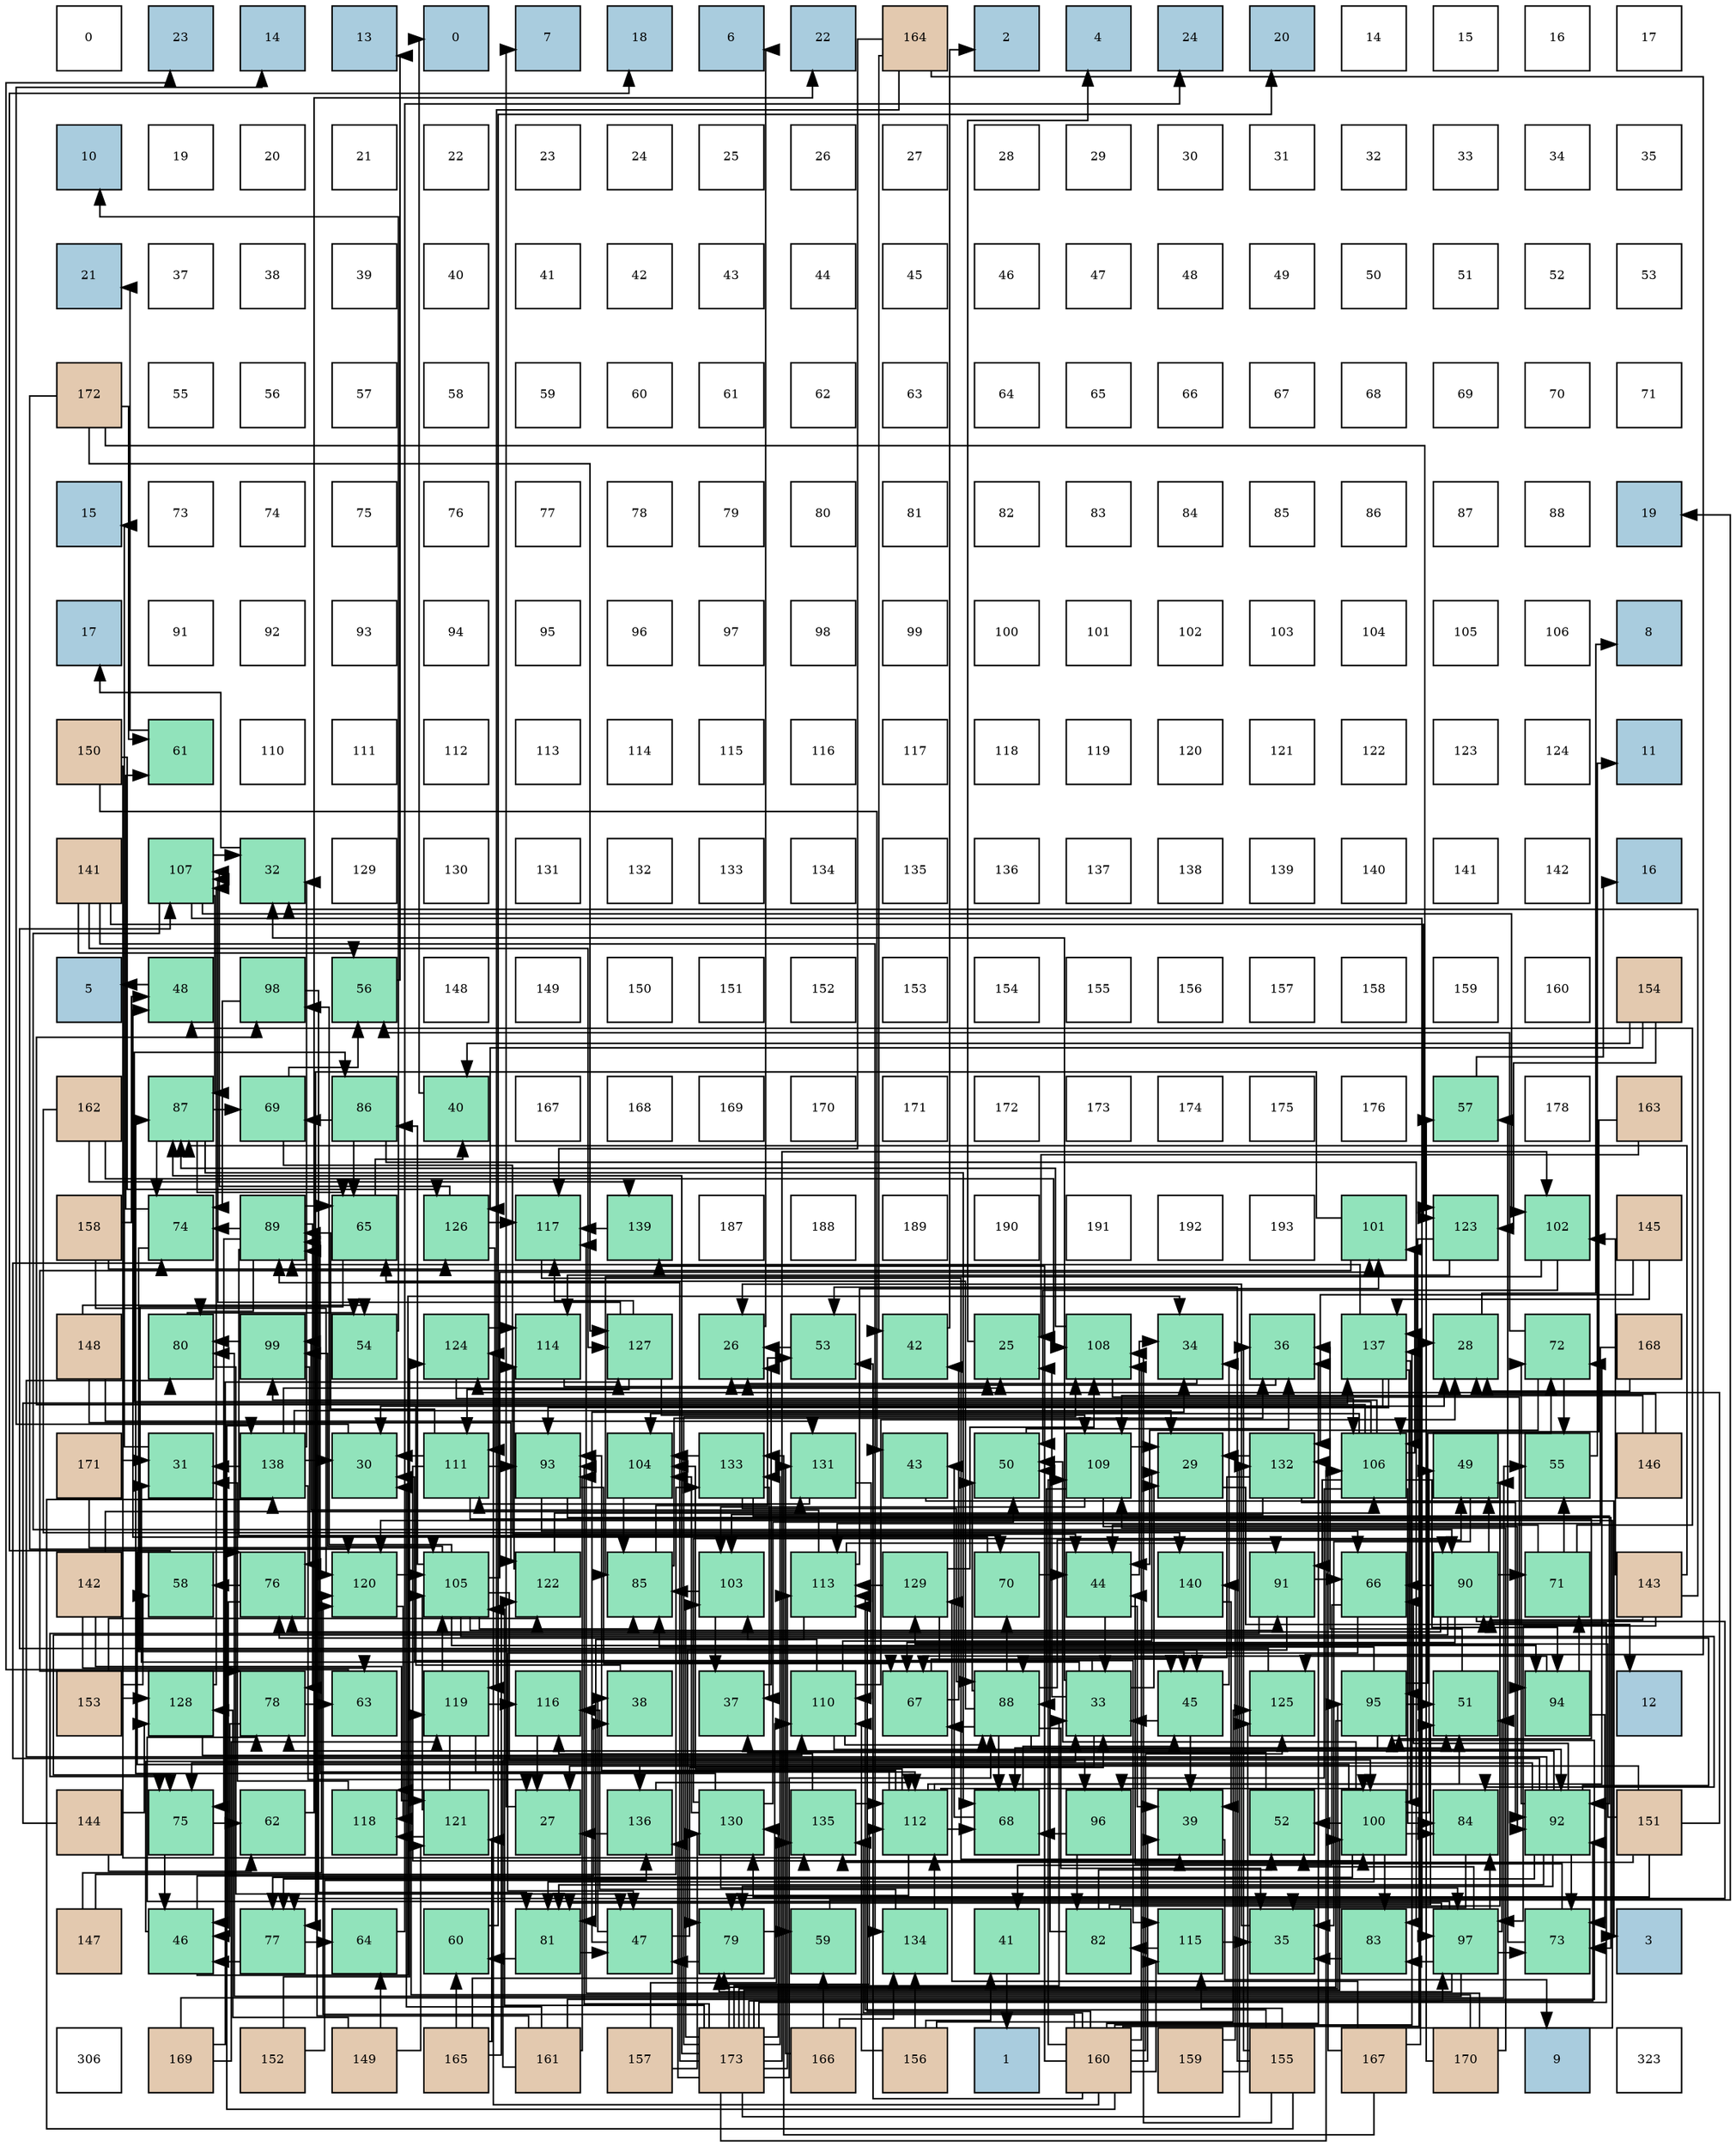 digraph layout{
 rankdir=TB;
 splines=ortho;
 node [style=filled shape=square fixedsize=true width=0.6];
0[label="0", fontsize=8, fillcolor="#ffffff"];
1[label="23", fontsize=8, fillcolor="#a9ccde"];
2[label="14", fontsize=8, fillcolor="#a9ccde"];
3[label="13", fontsize=8, fillcolor="#a9ccde"];
4[label="0", fontsize=8, fillcolor="#a9ccde"];
5[label="7", fontsize=8, fillcolor="#a9ccde"];
6[label="18", fontsize=8, fillcolor="#a9ccde"];
7[label="6", fontsize=8, fillcolor="#a9ccde"];
8[label="22", fontsize=8, fillcolor="#a9ccde"];
9[label="164", fontsize=8, fillcolor="#e3c9af"];
10[label="2", fontsize=8, fillcolor="#a9ccde"];
11[label="4", fontsize=8, fillcolor="#a9ccde"];
12[label="24", fontsize=8, fillcolor="#a9ccde"];
13[label="20", fontsize=8, fillcolor="#a9ccde"];
14[label="14", fontsize=8, fillcolor="#ffffff"];
15[label="15", fontsize=8, fillcolor="#ffffff"];
16[label="16", fontsize=8, fillcolor="#ffffff"];
17[label="17", fontsize=8, fillcolor="#ffffff"];
18[label="10", fontsize=8, fillcolor="#a9ccde"];
19[label="19", fontsize=8, fillcolor="#ffffff"];
20[label="20", fontsize=8, fillcolor="#ffffff"];
21[label="21", fontsize=8, fillcolor="#ffffff"];
22[label="22", fontsize=8, fillcolor="#ffffff"];
23[label="23", fontsize=8, fillcolor="#ffffff"];
24[label="24", fontsize=8, fillcolor="#ffffff"];
25[label="25", fontsize=8, fillcolor="#ffffff"];
26[label="26", fontsize=8, fillcolor="#ffffff"];
27[label="27", fontsize=8, fillcolor="#ffffff"];
28[label="28", fontsize=8, fillcolor="#ffffff"];
29[label="29", fontsize=8, fillcolor="#ffffff"];
30[label="30", fontsize=8, fillcolor="#ffffff"];
31[label="31", fontsize=8, fillcolor="#ffffff"];
32[label="32", fontsize=8, fillcolor="#ffffff"];
33[label="33", fontsize=8, fillcolor="#ffffff"];
34[label="34", fontsize=8, fillcolor="#ffffff"];
35[label="35", fontsize=8, fillcolor="#ffffff"];
36[label="21", fontsize=8, fillcolor="#a9ccde"];
37[label="37", fontsize=8, fillcolor="#ffffff"];
38[label="38", fontsize=8, fillcolor="#ffffff"];
39[label="39", fontsize=8, fillcolor="#ffffff"];
40[label="40", fontsize=8, fillcolor="#ffffff"];
41[label="41", fontsize=8, fillcolor="#ffffff"];
42[label="42", fontsize=8, fillcolor="#ffffff"];
43[label="43", fontsize=8, fillcolor="#ffffff"];
44[label="44", fontsize=8, fillcolor="#ffffff"];
45[label="45", fontsize=8, fillcolor="#ffffff"];
46[label="46", fontsize=8, fillcolor="#ffffff"];
47[label="47", fontsize=8, fillcolor="#ffffff"];
48[label="48", fontsize=8, fillcolor="#ffffff"];
49[label="49", fontsize=8, fillcolor="#ffffff"];
50[label="50", fontsize=8, fillcolor="#ffffff"];
51[label="51", fontsize=8, fillcolor="#ffffff"];
52[label="52", fontsize=8, fillcolor="#ffffff"];
53[label="53", fontsize=8, fillcolor="#ffffff"];
54[label="172", fontsize=8, fillcolor="#e3c9af"];
55[label="55", fontsize=8, fillcolor="#ffffff"];
56[label="56", fontsize=8, fillcolor="#ffffff"];
57[label="57", fontsize=8, fillcolor="#ffffff"];
58[label="58", fontsize=8, fillcolor="#ffffff"];
59[label="59", fontsize=8, fillcolor="#ffffff"];
60[label="60", fontsize=8, fillcolor="#ffffff"];
61[label="61", fontsize=8, fillcolor="#ffffff"];
62[label="62", fontsize=8, fillcolor="#ffffff"];
63[label="63", fontsize=8, fillcolor="#ffffff"];
64[label="64", fontsize=8, fillcolor="#ffffff"];
65[label="65", fontsize=8, fillcolor="#ffffff"];
66[label="66", fontsize=8, fillcolor="#ffffff"];
67[label="67", fontsize=8, fillcolor="#ffffff"];
68[label="68", fontsize=8, fillcolor="#ffffff"];
69[label="69", fontsize=8, fillcolor="#ffffff"];
70[label="70", fontsize=8, fillcolor="#ffffff"];
71[label="71", fontsize=8, fillcolor="#ffffff"];
72[label="15", fontsize=8, fillcolor="#a9ccde"];
73[label="73", fontsize=8, fillcolor="#ffffff"];
74[label="74", fontsize=8, fillcolor="#ffffff"];
75[label="75", fontsize=8, fillcolor="#ffffff"];
76[label="76", fontsize=8, fillcolor="#ffffff"];
77[label="77", fontsize=8, fillcolor="#ffffff"];
78[label="78", fontsize=8, fillcolor="#ffffff"];
79[label="79", fontsize=8, fillcolor="#ffffff"];
80[label="80", fontsize=8, fillcolor="#ffffff"];
81[label="81", fontsize=8, fillcolor="#ffffff"];
82[label="82", fontsize=8, fillcolor="#ffffff"];
83[label="83", fontsize=8, fillcolor="#ffffff"];
84[label="84", fontsize=8, fillcolor="#ffffff"];
85[label="85", fontsize=8, fillcolor="#ffffff"];
86[label="86", fontsize=8, fillcolor="#ffffff"];
87[label="87", fontsize=8, fillcolor="#ffffff"];
88[label="88", fontsize=8, fillcolor="#ffffff"];
89[label="19", fontsize=8, fillcolor="#a9ccde"];
90[label="17", fontsize=8, fillcolor="#a9ccde"];
91[label="91", fontsize=8, fillcolor="#ffffff"];
92[label="92", fontsize=8, fillcolor="#ffffff"];
93[label="93", fontsize=8, fillcolor="#ffffff"];
94[label="94", fontsize=8, fillcolor="#ffffff"];
95[label="95", fontsize=8, fillcolor="#ffffff"];
96[label="96", fontsize=8, fillcolor="#ffffff"];
97[label="97", fontsize=8, fillcolor="#ffffff"];
98[label="98", fontsize=8, fillcolor="#ffffff"];
99[label="99", fontsize=8, fillcolor="#ffffff"];
100[label="100", fontsize=8, fillcolor="#ffffff"];
101[label="101", fontsize=8, fillcolor="#ffffff"];
102[label="102", fontsize=8, fillcolor="#ffffff"];
103[label="103", fontsize=8, fillcolor="#ffffff"];
104[label="104", fontsize=8, fillcolor="#ffffff"];
105[label="105", fontsize=8, fillcolor="#ffffff"];
106[label="106", fontsize=8, fillcolor="#ffffff"];
107[label="8", fontsize=8, fillcolor="#a9ccde"];
108[label="150", fontsize=8, fillcolor="#e3c9af"];
109[label="61", fontsize=8, fillcolor="#91e3bb"];
110[label="110", fontsize=8, fillcolor="#ffffff"];
111[label="111", fontsize=8, fillcolor="#ffffff"];
112[label="112", fontsize=8, fillcolor="#ffffff"];
113[label="113", fontsize=8, fillcolor="#ffffff"];
114[label="114", fontsize=8, fillcolor="#ffffff"];
115[label="115", fontsize=8, fillcolor="#ffffff"];
116[label="116", fontsize=8, fillcolor="#ffffff"];
117[label="117", fontsize=8, fillcolor="#ffffff"];
118[label="118", fontsize=8, fillcolor="#ffffff"];
119[label="119", fontsize=8, fillcolor="#ffffff"];
120[label="120", fontsize=8, fillcolor="#ffffff"];
121[label="121", fontsize=8, fillcolor="#ffffff"];
122[label="122", fontsize=8, fillcolor="#ffffff"];
123[label="123", fontsize=8, fillcolor="#ffffff"];
124[label="124", fontsize=8, fillcolor="#ffffff"];
125[label="11", fontsize=8, fillcolor="#a9ccde"];
126[label="141", fontsize=8, fillcolor="#e3c9af"];
127[label="107", fontsize=8, fillcolor="#91e3bb"];
128[label="32", fontsize=8, fillcolor="#91e3bb"];
129[label="129", fontsize=8, fillcolor="#ffffff"];
130[label="130", fontsize=8, fillcolor="#ffffff"];
131[label="131", fontsize=8, fillcolor="#ffffff"];
132[label="132", fontsize=8, fillcolor="#ffffff"];
133[label="133", fontsize=8, fillcolor="#ffffff"];
134[label="134", fontsize=8, fillcolor="#ffffff"];
135[label="135", fontsize=8, fillcolor="#ffffff"];
136[label="136", fontsize=8, fillcolor="#ffffff"];
137[label="137", fontsize=8, fillcolor="#ffffff"];
138[label="138", fontsize=8, fillcolor="#ffffff"];
139[label="139", fontsize=8, fillcolor="#ffffff"];
140[label="140", fontsize=8, fillcolor="#ffffff"];
141[label="141", fontsize=8, fillcolor="#ffffff"];
142[label="142", fontsize=8, fillcolor="#ffffff"];
143[label="16", fontsize=8, fillcolor="#a9ccde"];
144[label="5", fontsize=8, fillcolor="#a9ccde"];
145[label="48", fontsize=8, fillcolor="#91e3bb"];
146[label="98", fontsize=8, fillcolor="#91e3bb"];
147[label="56", fontsize=8, fillcolor="#91e3bb"];
148[label="148", fontsize=8, fillcolor="#ffffff"];
149[label="149", fontsize=8, fillcolor="#ffffff"];
150[label="150", fontsize=8, fillcolor="#ffffff"];
151[label="151", fontsize=8, fillcolor="#ffffff"];
152[label="152", fontsize=8, fillcolor="#ffffff"];
153[label="153", fontsize=8, fillcolor="#ffffff"];
154[label="154", fontsize=8, fillcolor="#ffffff"];
155[label="155", fontsize=8, fillcolor="#ffffff"];
156[label="156", fontsize=8, fillcolor="#ffffff"];
157[label="157", fontsize=8, fillcolor="#ffffff"];
158[label="158", fontsize=8, fillcolor="#ffffff"];
159[label="159", fontsize=8, fillcolor="#ffffff"];
160[label="160", fontsize=8, fillcolor="#ffffff"];
161[label="154", fontsize=8, fillcolor="#e3c9af"];
162[label="162", fontsize=8, fillcolor="#e3c9af"];
163[label="87", fontsize=8, fillcolor="#91e3bb"];
164[label="69", fontsize=8, fillcolor="#91e3bb"];
165[label="86", fontsize=8, fillcolor="#91e3bb"];
166[label="40", fontsize=8, fillcolor="#91e3bb"];
167[label="167", fontsize=8, fillcolor="#ffffff"];
168[label="168", fontsize=8, fillcolor="#ffffff"];
169[label="169", fontsize=8, fillcolor="#ffffff"];
170[label="170", fontsize=8, fillcolor="#ffffff"];
171[label="171", fontsize=8, fillcolor="#ffffff"];
172[label="172", fontsize=8, fillcolor="#ffffff"];
173[label="173", fontsize=8, fillcolor="#ffffff"];
174[label="174", fontsize=8, fillcolor="#ffffff"];
175[label="175", fontsize=8, fillcolor="#ffffff"];
176[label="176", fontsize=8, fillcolor="#ffffff"];
177[label="57", fontsize=8, fillcolor="#91e3bb"];
178[label="178", fontsize=8, fillcolor="#ffffff"];
179[label="163", fontsize=8, fillcolor="#e3c9af"];
180[label="158", fontsize=8, fillcolor="#e3c9af"];
181[label="74", fontsize=8, fillcolor="#91e3bb"];
182[label="89", fontsize=8, fillcolor="#91e3bb"];
183[label="65", fontsize=8, fillcolor="#91e3bb"];
184[label="126", fontsize=8, fillcolor="#91e3bb"];
185[label="117", fontsize=8, fillcolor="#91e3bb"];
186[label="139", fontsize=8, fillcolor="#91e3bb"];
187[label="187", fontsize=8, fillcolor="#ffffff"];
188[label="188", fontsize=8, fillcolor="#ffffff"];
189[label="189", fontsize=8, fillcolor="#ffffff"];
190[label="190", fontsize=8, fillcolor="#ffffff"];
191[label="191", fontsize=8, fillcolor="#ffffff"];
192[label="192", fontsize=8, fillcolor="#ffffff"];
193[label="193", fontsize=8, fillcolor="#ffffff"];
194[label="101", fontsize=8, fillcolor="#91e3bb"];
195[label="123", fontsize=8, fillcolor="#91e3bb"];
196[label="102", fontsize=8, fillcolor="#91e3bb"];
197[label="145", fontsize=8, fillcolor="#e3c9af"];
198[label="148", fontsize=8, fillcolor="#e3c9af"];
199[label="80", fontsize=8, fillcolor="#91e3bb"];
200[label="99", fontsize=8, fillcolor="#91e3bb"];
201[label="54", fontsize=8, fillcolor="#91e3bb"];
202[label="124", fontsize=8, fillcolor="#91e3bb"];
203[label="114", fontsize=8, fillcolor="#91e3bb"];
204[label="127", fontsize=8, fillcolor="#91e3bb"];
205[label="26", fontsize=8, fillcolor="#91e3bb"];
206[label="53", fontsize=8, fillcolor="#91e3bb"];
207[label="42", fontsize=8, fillcolor="#91e3bb"];
208[label="25", fontsize=8, fillcolor="#91e3bb"];
209[label="108", fontsize=8, fillcolor="#91e3bb"];
210[label="34", fontsize=8, fillcolor="#91e3bb"];
211[label="36", fontsize=8, fillcolor="#91e3bb"];
212[label="137", fontsize=8, fillcolor="#91e3bb"];
213[label="28", fontsize=8, fillcolor="#91e3bb"];
214[label="72", fontsize=8, fillcolor="#91e3bb"];
215[label="168", fontsize=8, fillcolor="#e3c9af"];
216[label="171", fontsize=8, fillcolor="#e3c9af"];
217[label="31", fontsize=8, fillcolor="#91e3bb"];
218[label="138", fontsize=8, fillcolor="#91e3bb"];
219[label="30", fontsize=8, fillcolor="#91e3bb"];
220[label="111", fontsize=8, fillcolor="#91e3bb"];
221[label="93", fontsize=8, fillcolor="#91e3bb"];
222[label="104", fontsize=8, fillcolor="#91e3bb"];
223[label="133", fontsize=8, fillcolor="#91e3bb"];
224[label="131", fontsize=8, fillcolor="#91e3bb"];
225[label="43", fontsize=8, fillcolor="#91e3bb"];
226[label="50", fontsize=8, fillcolor="#91e3bb"];
227[label="109", fontsize=8, fillcolor="#91e3bb"];
228[label="29", fontsize=8, fillcolor="#91e3bb"];
229[label="132", fontsize=8, fillcolor="#91e3bb"];
230[label="106", fontsize=8, fillcolor="#91e3bb"];
231[label="49", fontsize=8, fillcolor="#91e3bb"];
232[label="55", fontsize=8, fillcolor="#91e3bb"];
233[label="146", fontsize=8, fillcolor="#e3c9af"];
234[label="142", fontsize=8, fillcolor="#e3c9af"];
235[label="58", fontsize=8, fillcolor="#91e3bb"];
236[label="76", fontsize=8, fillcolor="#91e3bb"];
237[label="120", fontsize=8, fillcolor="#91e3bb"];
238[label="105", fontsize=8, fillcolor="#91e3bb"];
239[label="122", fontsize=8, fillcolor="#91e3bb"];
240[label="85", fontsize=8, fillcolor="#91e3bb"];
241[label="103", fontsize=8, fillcolor="#91e3bb"];
242[label="113", fontsize=8, fillcolor="#91e3bb"];
243[label="129", fontsize=8, fillcolor="#91e3bb"];
244[label="70", fontsize=8, fillcolor="#91e3bb"];
245[label="44", fontsize=8, fillcolor="#91e3bb"];
246[label="140", fontsize=8, fillcolor="#91e3bb"];
247[label="91", fontsize=8, fillcolor="#91e3bb"];
248[label="66", fontsize=8, fillcolor="#91e3bb"];
249[label="90", fontsize=8, fillcolor="#91e3bb"];
250[label="71", fontsize=8, fillcolor="#91e3bb"];
251[label="143", fontsize=8, fillcolor="#e3c9af"];
252[label="153", fontsize=8, fillcolor="#e3c9af"];
253[label="128", fontsize=8, fillcolor="#91e3bb"];
254[label="78", fontsize=8, fillcolor="#91e3bb"];
255[label="63", fontsize=8, fillcolor="#91e3bb"];
256[label="119", fontsize=8, fillcolor="#91e3bb"];
257[label="116", fontsize=8, fillcolor="#91e3bb"];
258[label="38", fontsize=8, fillcolor="#91e3bb"];
259[label="37", fontsize=8, fillcolor="#91e3bb"];
260[label="110", fontsize=8, fillcolor="#91e3bb"];
261[label="67", fontsize=8, fillcolor="#91e3bb"];
262[label="88", fontsize=8, fillcolor="#91e3bb"];
263[label="33", fontsize=8, fillcolor="#91e3bb"];
264[label="45", fontsize=8, fillcolor="#91e3bb"];
265[label="125", fontsize=8, fillcolor="#91e3bb"];
266[label="95", fontsize=8, fillcolor="#91e3bb"];
267[label="51", fontsize=8, fillcolor="#91e3bb"];
268[label="94", fontsize=8, fillcolor="#91e3bb"];
269[label="12", fontsize=8, fillcolor="#a9ccde"];
270[label="144", fontsize=8, fillcolor="#e3c9af"];
271[label="75", fontsize=8, fillcolor="#91e3bb"];
272[label="62", fontsize=8, fillcolor="#91e3bb"];
273[label="118", fontsize=8, fillcolor="#91e3bb"];
274[label="121", fontsize=8, fillcolor="#91e3bb"];
275[label="27", fontsize=8, fillcolor="#91e3bb"];
276[label="136", fontsize=8, fillcolor="#91e3bb"];
277[label="130", fontsize=8, fillcolor="#91e3bb"];
278[label="135", fontsize=8, fillcolor="#91e3bb"];
279[label="112", fontsize=8, fillcolor="#91e3bb"];
280[label="68", fontsize=8, fillcolor="#91e3bb"];
281[label="96", fontsize=8, fillcolor="#91e3bb"];
282[label="39", fontsize=8, fillcolor="#91e3bb"];
283[label="52", fontsize=8, fillcolor="#91e3bb"];
284[label="100", fontsize=8, fillcolor="#91e3bb"];
285[label="84", fontsize=8, fillcolor="#91e3bb"];
286[label="92", fontsize=8, fillcolor="#91e3bb"];
287[label="151", fontsize=8, fillcolor="#e3c9af"];
288[label="147", fontsize=8, fillcolor="#e3c9af"];
289[label="46", fontsize=8, fillcolor="#91e3bb"];
290[label="77", fontsize=8, fillcolor="#91e3bb"];
291[label="64", fontsize=8, fillcolor="#91e3bb"];
292[label="60", fontsize=8, fillcolor="#91e3bb"];
293[label="81", fontsize=8, fillcolor="#91e3bb"];
294[label="47", fontsize=8, fillcolor="#91e3bb"];
295[label="79", fontsize=8, fillcolor="#91e3bb"];
296[label="59", fontsize=8, fillcolor="#91e3bb"];
297[label="134", fontsize=8, fillcolor="#91e3bb"];
298[label="41", fontsize=8, fillcolor="#91e3bb"];
299[label="82", fontsize=8, fillcolor="#91e3bb"];
300[label="115", fontsize=8, fillcolor="#91e3bb"];
301[label="35", fontsize=8, fillcolor="#91e3bb"];
302[label="83", fontsize=8, fillcolor="#91e3bb"];
303[label="97", fontsize=8, fillcolor="#91e3bb"];
304[label="73", fontsize=8, fillcolor="#91e3bb"];
305[label="3", fontsize=8, fillcolor="#a9ccde"];
306[label="306", fontsize=8, fillcolor="#ffffff"];
307[label="169", fontsize=8, fillcolor="#e3c9af"];
308[label="152", fontsize=8, fillcolor="#e3c9af"];
309[label="149", fontsize=8, fillcolor="#e3c9af"];
310[label="165", fontsize=8, fillcolor="#e3c9af"];
311[label="161", fontsize=8, fillcolor="#e3c9af"];
312[label="157", fontsize=8, fillcolor="#e3c9af"];
313[label="173", fontsize=8, fillcolor="#e3c9af"];
314[label="166", fontsize=8, fillcolor="#e3c9af"];
315[label="156", fontsize=8, fillcolor="#e3c9af"];
316[label="1", fontsize=8, fillcolor="#a9ccde"];
317[label="160", fontsize=8, fillcolor="#e3c9af"];
318[label="159", fontsize=8, fillcolor="#e3c9af"];
319[label="155", fontsize=8, fillcolor="#e3c9af"];
320[label="167", fontsize=8, fillcolor="#e3c9af"];
321[label="170", fontsize=8, fillcolor="#e3c9af"];
322[label="9", fontsize=8, fillcolor="#a9ccde"];
323[label="323", fontsize=8, fillcolor="#ffffff"];
edge [constraint=false, style=vis];208 -> 11;
205 -> 7;
275 -> 5;
213 -> 107;
228 -> 269;
219 -> 2;
217 -> 72;
128 -> 90;
263 -> 208;
263 -> 275;
263 -> 228;
263 -> 219;
263 -> 217;
263 -> 128;
210 -> 205;
301 -> 205;
211 -> 205;
259 -> 205;
258 -> 213;
282 -> 322;
166 -> 4;
298 -> 316;
207 -> 10;
225 -> 305;
245 -> 263;
245 -> 210;
245 -> 282;
264 -> 263;
264 -> 210;
264 -> 282;
289 -> 263;
289 -> 210;
289 -> 258;
294 -> 263;
294 -> 210;
294 -> 258;
145 -> 144;
231 -> 301;
226 -> 211;
267 -> 211;
283 -> 259;
206 -> 205;
201 -> 18;
232 -> 125;
147 -> 3;
177 -> 143;
235 -> 6;
296 -> 89;
292 -> 13;
109 -> 36;
272 -> 8;
255 -> 1;
291 -> 12;
183 -> 166;
183 -> 264;
248 -> 298;
248 -> 294;
261 -> 207;
261 -> 264;
280 -> 225;
280 -> 264;
164 -> 245;
164 -> 147;
244 -> 245;
244 -> 145;
250 -> 245;
250 -> 145;
250 -> 232;
214 -> 245;
214 -> 232;
214 -> 147;
304 -> 245;
304 -> 177;
181 -> 264;
181 -> 109;
271 -> 289;
271 -> 272;
236 -> 289;
236 -> 235;
290 -> 289;
290 -> 291;
254 -> 289;
254 -> 255;
295 -> 294;
295 -> 296;
199 -> 294;
199 -> 201;
293 -> 294;
293 -> 292;
299 -> 231;
299 -> 226;
299 -> 267;
299 -> 283;
302 -> 301;
285 -> 301;
240 -> 211;
240 -> 206;
165 -> 183;
165 -> 164;
165 -> 302;
163 -> 183;
163 -> 280;
163 -> 164;
163 -> 181;
262 -> 301;
262 -> 231;
262 -> 226;
262 -> 267;
262 -> 183;
262 -> 261;
262 -> 280;
262 -> 244;
182 -> 183;
182 -> 244;
182 -> 181;
182 -> 271;
182 -> 254;
182 -> 199;
249 -> 231;
249 -> 248;
249 -> 261;
249 -> 250;
249 -> 271;
249 -> 236;
249 -> 290;
247 -> 248;
247 -> 271;
247 -> 295;
286 -> 248;
286 -> 214;
286 -> 304;
286 -> 181;
286 -> 271;
286 -> 236;
286 -> 290;
286 -> 254;
286 -> 295;
286 -> 199;
286 -> 293;
221 -> 248;
221 -> 261;
221 -> 304;
268 -> 261;
268 -> 250;
268 -> 304;
266 -> 267;
266 -> 280;
266 -> 214;
266 -> 295;
266 -> 240;
281 -> 280;
281 -> 299;
303 -> 267;
303 -> 283;
303 -> 304;
303 -> 254;
303 -> 295;
303 -> 199;
303 -> 293;
303 -> 302;
303 -> 285;
146 -> 181;
146 -> 293;
200 -> 236;
200 -> 199;
284 -> 231;
284 -> 226;
284 -> 283;
284 -> 236;
284 -> 290;
284 -> 293;
284 -> 302;
284 -> 285;
194 -> 290;
194 -> 254;
196 -> 226;
196 -> 240;
241 -> 259;
241 -> 240;
222 -> 240;
238 -> 285;
238 -> 240;
238 -> 165;
238 -> 247;
238 -> 268;
238 -> 281;
238 -> 146;
238 -> 200;
238 -> 194;
230 -> 285;
230 -> 165;
230 -> 247;
230 -> 268;
230 -> 281;
230 -> 146;
230 -> 200;
230 -> 194;
230 -> 222;
127 -> 128;
127 -> 163;
127 -> 249;
127 -> 303;
127 -> 196;
209 -> 163;
209 -> 268;
227 -> 228;
227 -> 262;
227 -> 286;
227 -> 241;
260 -> 213;
260 -> 228;
260 -> 262;
260 -> 286;
260 -> 241;
220 -> 219;
220 -> 182;
220 -> 221;
220 -> 266;
220 -> 284;
279 -> 267;
279 -> 280;
279 -> 214;
279 -> 295;
279 -> 182;
279 -> 221;
279 -> 284;
279 -> 222;
242 -> 293;
242 -> 247;
242 -> 200;
242 -> 194;
203 -> 208;
300 -> 301;
300 -> 299;
257 -> 275;
185 -> 282;
273 -> 217;
256 -> 238;
256 -> 279;
256 -> 257;
256 -> 273;
237 -> 238;
237 -> 273;
274 -> 238;
274 -> 273;
239 -> 230;
239 -> 203;
195 -> 230;
195 -> 203;
202 -> 230;
202 -> 203;
265 -> 127;
184 -> 127;
184 -> 220;
184 -> 185;
204 -> 127;
204 -> 227;
204 -> 220;
204 -> 185;
253 -> 127;
253 -> 260;
243 -> 209;
243 -> 242;
243 -> 300;
277 -> 226;
277 -> 163;
277 -> 249;
277 -> 303;
277 -> 222;
224 -> 260;
224 -> 220;
229 -> 228;
229 -> 262;
229 -> 286;
229 -> 241;
223 -> 259;
223 -> 262;
223 -> 286;
223 -> 222;
297 -> 279;
297 -> 257;
278 -> 279;
278 -> 257;
276 -> 275;
276 -> 279;
212 -> 219;
212 -> 182;
212 -> 221;
212 -> 266;
212 -> 284;
218 -> 208;
218 -> 275;
218 -> 228;
218 -> 219;
218 -> 217;
218 -> 128;
186 -> 185;
246 -> 282;
126 -> 147;
126 -> 195;
126 -> 204;
126 -> 297;
234 -> 255;
234 -> 274;
234 -> 224;
251 -> 128;
251 -> 163;
251 -> 249;
251 -> 303;
251 -> 196;
270 -> 272;
270 -> 253;
270 -> 212;
197 -> 229;
197 -> 212;
233 -> 213;
233 -> 227;
288 -> 237;
288 -> 223;
198 -> 201;
198 -> 239;
198 -> 224;
309 -> 291;
309 -> 274;
309 -> 253;
108 -> 225;
108 -> 184;
108 -> 278;
287 -> 202;
287 -> 243;
287 -> 277;
287 -> 278;
287 -> 276;
308 -> 202;
308 -> 276;
252 -> 235;
252 -> 239;
252 -> 253;
161 -> 166;
161 -> 195;
161 -> 184;
319 -> 211;
319 -> 206;
319 -> 209;
319 -> 242;
319 -> 300;
319 -> 218;
315 -> 298;
315 -> 260;
315 -> 265;
315 -> 297;
312 -> 277;
312 -> 278;
180 -> 145;
180 -> 237;
180 -> 184;
318 -> 265;
318 -> 246;
317 -> 213;
317 -> 211;
317 -> 282;
317 -> 206;
317 -> 209;
317 -> 227;
317 -> 242;
317 -> 300;
317 -> 237;
317 -> 202;
317 -> 265;
317 -> 278;
317 -> 212;
317 -> 218;
317 -> 186;
311 -> 219;
311 -> 182;
311 -> 221;
311 -> 266;
311 -> 284;
162 -> 209;
162 -> 186;
162 -> 246;
179 -> 208;
179 -> 230;
9 -> 207;
9 -> 185;
9 -> 256;
9 -> 265;
310 -> 292;
310 -> 260;
310 -> 274;
310 -> 239;
314 -> 296;
314 -> 224;
314 -> 297;
320 -> 237;
320 -> 243;
320 -> 229;
320 -> 223;
320 -> 212;
215 -> 213;
215 -> 242;
307 -> 232;
307 -> 256;
307 -> 204;
321 -> 177;
321 -> 227;
321 -> 185;
321 -> 256;
216 -> 217;
216 -> 238;
54 -> 109;
54 -> 237;
54 -> 195;
54 -> 204;
313 -> 263;
313 -> 163;
313 -> 262;
313 -> 182;
313 -> 249;
313 -> 286;
313 -> 221;
313 -> 266;
313 -> 303;
313 -> 284;
313 -> 196;
313 -> 241;
313 -> 238;
313 -> 230;
313 -> 209;
313 -> 279;
313 -> 242;
313 -> 277;
313 -> 229;
313 -> 223;
313 -> 276;
edge [constraint=true, style=invis];
0 -> 18 -> 36 -> 54 -> 72 -> 90 -> 108 -> 126 -> 144 -> 162 -> 180 -> 198 -> 216 -> 234 -> 252 -> 270 -> 288 -> 306;
1 -> 19 -> 37 -> 55 -> 73 -> 91 -> 109 -> 127 -> 145 -> 163 -> 181 -> 199 -> 217 -> 235 -> 253 -> 271 -> 289 -> 307;
2 -> 20 -> 38 -> 56 -> 74 -> 92 -> 110 -> 128 -> 146 -> 164 -> 182 -> 200 -> 218 -> 236 -> 254 -> 272 -> 290 -> 308;
3 -> 21 -> 39 -> 57 -> 75 -> 93 -> 111 -> 129 -> 147 -> 165 -> 183 -> 201 -> 219 -> 237 -> 255 -> 273 -> 291 -> 309;
4 -> 22 -> 40 -> 58 -> 76 -> 94 -> 112 -> 130 -> 148 -> 166 -> 184 -> 202 -> 220 -> 238 -> 256 -> 274 -> 292 -> 310;
5 -> 23 -> 41 -> 59 -> 77 -> 95 -> 113 -> 131 -> 149 -> 167 -> 185 -> 203 -> 221 -> 239 -> 257 -> 275 -> 293 -> 311;
6 -> 24 -> 42 -> 60 -> 78 -> 96 -> 114 -> 132 -> 150 -> 168 -> 186 -> 204 -> 222 -> 240 -> 258 -> 276 -> 294 -> 312;
7 -> 25 -> 43 -> 61 -> 79 -> 97 -> 115 -> 133 -> 151 -> 169 -> 187 -> 205 -> 223 -> 241 -> 259 -> 277 -> 295 -> 313;
8 -> 26 -> 44 -> 62 -> 80 -> 98 -> 116 -> 134 -> 152 -> 170 -> 188 -> 206 -> 224 -> 242 -> 260 -> 278 -> 296 -> 314;
9 -> 27 -> 45 -> 63 -> 81 -> 99 -> 117 -> 135 -> 153 -> 171 -> 189 -> 207 -> 225 -> 243 -> 261 -> 279 -> 297 -> 315;
10 -> 28 -> 46 -> 64 -> 82 -> 100 -> 118 -> 136 -> 154 -> 172 -> 190 -> 208 -> 226 -> 244 -> 262 -> 280 -> 298 -> 316;
11 -> 29 -> 47 -> 65 -> 83 -> 101 -> 119 -> 137 -> 155 -> 173 -> 191 -> 209 -> 227 -> 245 -> 263 -> 281 -> 299 -> 317;
12 -> 30 -> 48 -> 66 -> 84 -> 102 -> 120 -> 138 -> 156 -> 174 -> 192 -> 210 -> 228 -> 246 -> 264 -> 282 -> 300 -> 318;
13 -> 31 -> 49 -> 67 -> 85 -> 103 -> 121 -> 139 -> 157 -> 175 -> 193 -> 211 -> 229 -> 247 -> 265 -> 283 -> 301 -> 319;
14 -> 32 -> 50 -> 68 -> 86 -> 104 -> 122 -> 140 -> 158 -> 176 -> 194 -> 212 -> 230 -> 248 -> 266 -> 284 -> 302 -> 320;
15 -> 33 -> 51 -> 69 -> 87 -> 105 -> 123 -> 141 -> 159 -> 177 -> 195 -> 213 -> 231 -> 249 -> 267 -> 285 -> 303 -> 321;
16 -> 34 -> 52 -> 70 -> 88 -> 106 -> 124 -> 142 -> 160 -> 178 -> 196 -> 214 -> 232 -> 250 -> 268 -> 286 -> 304 -> 322;
17 -> 35 -> 53 -> 71 -> 89 -> 107 -> 125 -> 143 -> 161 -> 179 -> 197 -> 215 -> 233 -> 251 -> 269 -> 287 -> 305 -> 323;
rank = same {0 -> 1 -> 2 -> 3 -> 4 -> 5 -> 6 -> 7 -> 8 -> 9 -> 10 -> 11 -> 12 -> 13 -> 14 -> 15 -> 16 -> 17};
rank = same {18 -> 19 -> 20 -> 21 -> 22 -> 23 -> 24 -> 25 -> 26 -> 27 -> 28 -> 29 -> 30 -> 31 -> 32 -> 33 -> 34 -> 35};
rank = same {36 -> 37 -> 38 -> 39 -> 40 -> 41 -> 42 -> 43 -> 44 -> 45 -> 46 -> 47 -> 48 -> 49 -> 50 -> 51 -> 52 -> 53};
rank = same {54 -> 55 -> 56 -> 57 -> 58 -> 59 -> 60 -> 61 -> 62 -> 63 -> 64 -> 65 -> 66 -> 67 -> 68 -> 69 -> 70 -> 71};
rank = same {72 -> 73 -> 74 -> 75 -> 76 -> 77 -> 78 -> 79 -> 80 -> 81 -> 82 -> 83 -> 84 -> 85 -> 86 -> 87 -> 88 -> 89};
rank = same {90 -> 91 -> 92 -> 93 -> 94 -> 95 -> 96 -> 97 -> 98 -> 99 -> 100 -> 101 -> 102 -> 103 -> 104 -> 105 -> 106 -> 107};
rank = same {108 -> 109 -> 110 -> 111 -> 112 -> 113 -> 114 -> 115 -> 116 -> 117 -> 118 -> 119 -> 120 -> 121 -> 122 -> 123 -> 124 -> 125};
rank = same {126 -> 127 -> 128 -> 129 -> 130 -> 131 -> 132 -> 133 -> 134 -> 135 -> 136 -> 137 -> 138 -> 139 -> 140 -> 141 -> 142 -> 143};
rank = same {144 -> 145 -> 146 -> 147 -> 148 -> 149 -> 150 -> 151 -> 152 -> 153 -> 154 -> 155 -> 156 -> 157 -> 158 -> 159 -> 160 -> 161};
rank = same {162 -> 163 -> 164 -> 165 -> 166 -> 167 -> 168 -> 169 -> 170 -> 171 -> 172 -> 173 -> 174 -> 175 -> 176 -> 177 -> 178 -> 179};
rank = same {180 -> 181 -> 182 -> 183 -> 184 -> 185 -> 186 -> 187 -> 188 -> 189 -> 190 -> 191 -> 192 -> 193 -> 194 -> 195 -> 196 -> 197};
rank = same {198 -> 199 -> 200 -> 201 -> 202 -> 203 -> 204 -> 205 -> 206 -> 207 -> 208 -> 209 -> 210 -> 211 -> 212 -> 213 -> 214 -> 215};
rank = same {216 -> 217 -> 218 -> 219 -> 220 -> 221 -> 222 -> 223 -> 224 -> 225 -> 226 -> 227 -> 228 -> 229 -> 230 -> 231 -> 232 -> 233};
rank = same {234 -> 235 -> 236 -> 237 -> 238 -> 239 -> 240 -> 241 -> 242 -> 243 -> 244 -> 245 -> 246 -> 247 -> 248 -> 249 -> 250 -> 251};
rank = same {252 -> 253 -> 254 -> 255 -> 256 -> 257 -> 258 -> 259 -> 260 -> 261 -> 262 -> 263 -> 264 -> 265 -> 266 -> 267 -> 268 -> 269};
rank = same {270 -> 271 -> 272 -> 273 -> 274 -> 275 -> 276 -> 277 -> 278 -> 279 -> 280 -> 281 -> 282 -> 283 -> 284 -> 285 -> 286 -> 287};
rank = same {288 -> 289 -> 290 -> 291 -> 292 -> 293 -> 294 -> 295 -> 296 -> 297 -> 298 -> 299 -> 300 -> 301 -> 302 -> 303 -> 304 -> 305};
rank = same {306 -> 307 -> 308 -> 309 -> 310 -> 311 -> 312 -> 313 -> 314 -> 315 -> 316 -> 317 -> 318 -> 319 -> 320 -> 321 -> 322 -> 323};
}